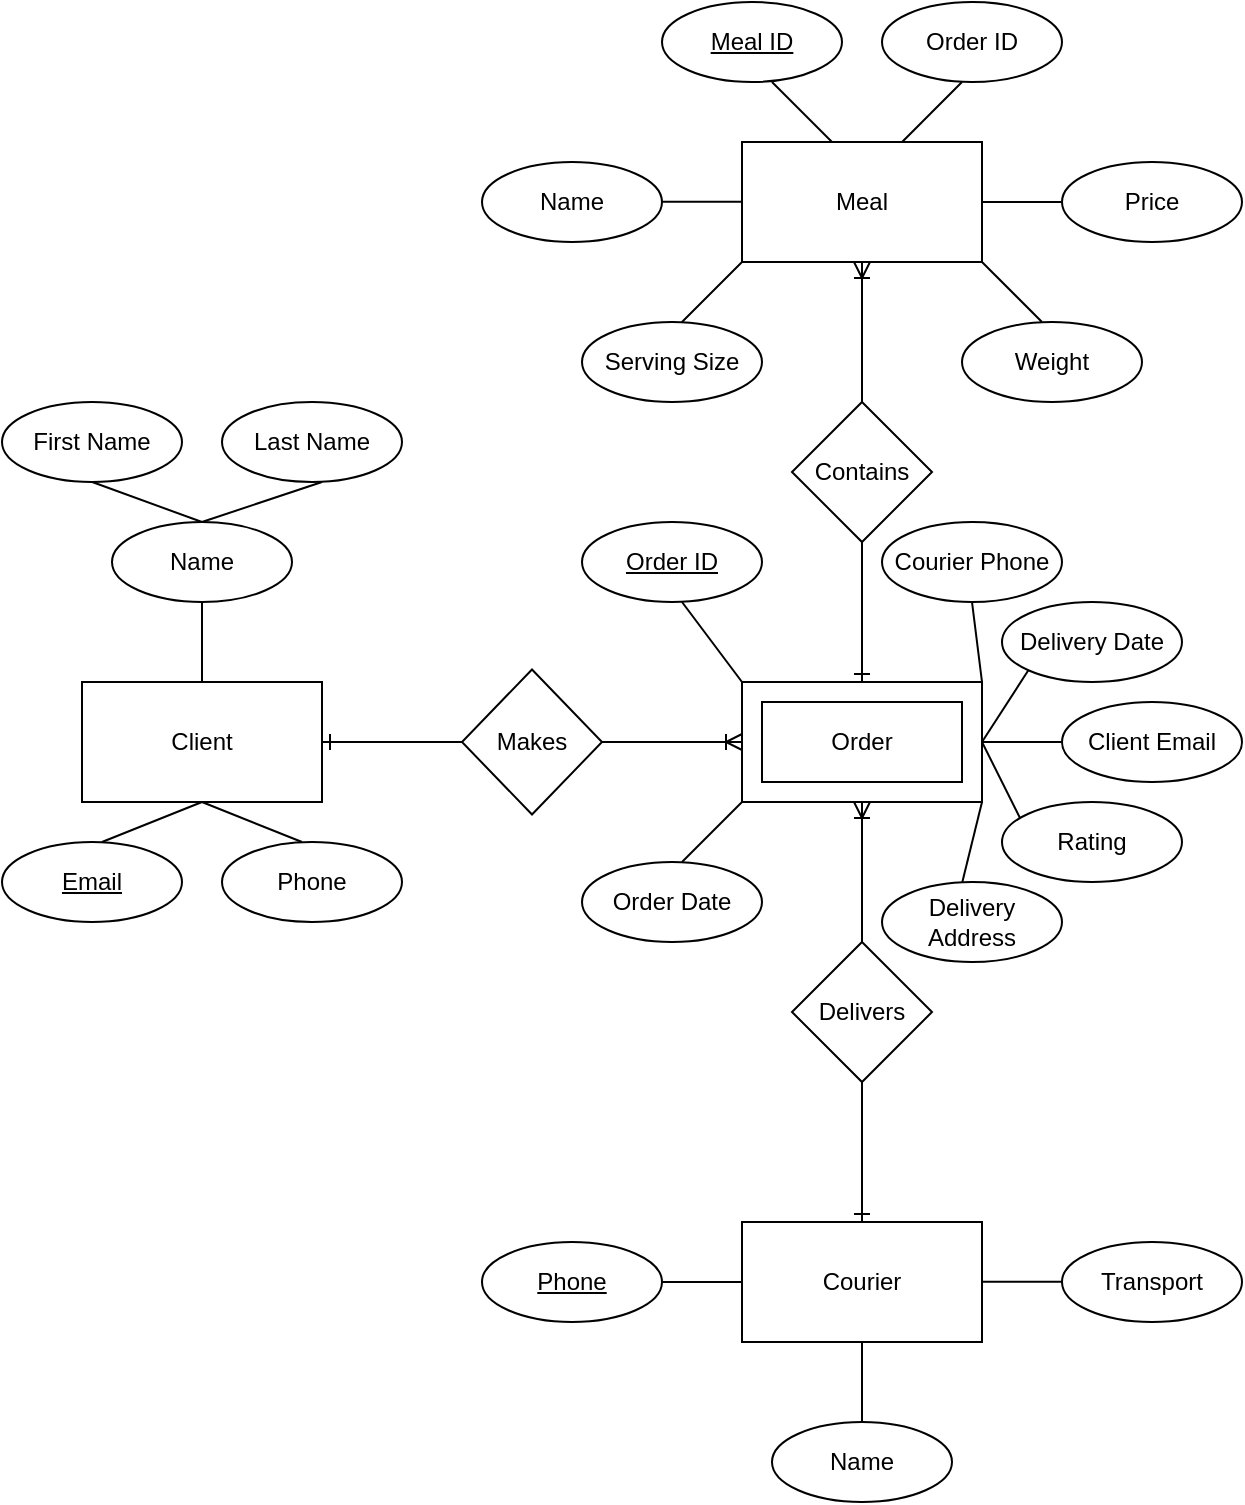 <mxfile version="24.7.16">
  <diagram name="Page-1" id="8ce9d11a-91a2-4d17-14d8-a56ed91bf033">
    <mxGraphModel dx="896" dy="1344" grid="1" gridSize="10" guides="1" tooltips="1" connect="1" arrows="1" fold="1" page="1" pageScale="1" pageWidth="1100" pageHeight="850" background="none" math="0" shadow="0">
      <root>
        <mxCell id="0" />
        <mxCell id="1" parent="0" />
        <mxCell id="rSOqw9Lhc0mJRmqFW2Uo-1" value="Client" style="rounded=0;whiteSpace=wrap;html=1;" parent="1" vertex="1">
          <mxGeometry x="160" y="280" width="120" height="60" as="geometry" />
        </mxCell>
        <mxCell id="rSOqw9Lhc0mJRmqFW2Uo-2" value="" style="rounded=0;whiteSpace=wrap;html=1;" parent="1" vertex="1">
          <mxGeometry x="490" y="280" width="120" height="60" as="geometry" />
        </mxCell>
        <mxCell id="rSOqw9Lhc0mJRmqFW2Uo-3" value="Order" style="rounded=0;whiteSpace=wrap;html=1;" parent="1" vertex="1">
          <mxGeometry x="500" y="290" width="100" height="40" as="geometry" />
        </mxCell>
        <mxCell id="rSOqw9Lhc0mJRmqFW2Uo-6" value="Makes" style="rhombus;whiteSpace=wrap;html=1;" parent="1" vertex="1">
          <mxGeometry x="350" y="273.75" width="70" height="72.5" as="geometry" />
        </mxCell>
        <mxCell id="rSOqw9Lhc0mJRmqFW2Uo-12" value="Phone" style="ellipse;whiteSpace=wrap;html=1;" parent="1" vertex="1">
          <mxGeometry x="230" y="360" width="90" height="40" as="geometry" />
        </mxCell>
        <mxCell id="rSOqw9Lhc0mJRmqFW2Uo-14" value="Name" style="ellipse;whiteSpace=wrap;html=1;" parent="1" vertex="1">
          <mxGeometry x="175" y="200" width="90" height="40" as="geometry" />
        </mxCell>
        <mxCell id="rSOqw9Lhc0mJRmqFW2Uo-15" value="" style="endArrow=none;html=1;rounded=0;" parent="1" edge="1">
          <mxGeometry width="50" height="50" relative="1" as="geometry">
            <mxPoint x="220" y="200" as="sourcePoint" />
            <mxPoint x="280" y="180" as="targetPoint" />
          </mxGeometry>
        </mxCell>
        <mxCell id="rSOqw9Lhc0mJRmqFW2Uo-16" value="" style="endArrow=none;html=1;rounded=0;entryX=0.486;entryY=0.988;entryDx=0;entryDy=0;entryPerimeter=0;" parent="1" target="rSOqw9Lhc0mJRmqFW2Uo-21" edge="1">
          <mxGeometry width="50" height="50" relative="1" as="geometry">
            <mxPoint x="220" y="200" as="sourcePoint" />
            <mxPoint x="160" y="190" as="targetPoint" />
          </mxGeometry>
        </mxCell>
        <mxCell id="rSOqw9Lhc0mJRmqFW2Uo-21" value="First Name" style="ellipse;whiteSpace=wrap;html=1;" parent="1" vertex="1">
          <mxGeometry x="120" y="140" width="90" height="40" as="geometry" />
        </mxCell>
        <mxCell id="rSOqw9Lhc0mJRmqFW2Uo-22" value="Last Name" style="ellipse;whiteSpace=wrap;html=1;" parent="1" vertex="1">
          <mxGeometry x="230" y="140" width="90" height="40" as="geometry" />
        </mxCell>
        <mxCell id="rSOqw9Lhc0mJRmqFW2Uo-31" value="" style="endArrow=none;html=1;rounded=0;entryX=0;entryY=0.5;entryDx=0;entryDy=0;" parent="1" edge="1">
          <mxGeometry width="50" height="50" relative="1" as="geometry">
            <mxPoint x="300" y="310" as="sourcePoint" />
            <mxPoint x="350" y="310" as="targetPoint" />
          </mxGeometry>
        </mxCell>
        <mxCell id="rSOqw9Lhc0mJRmqFW2Uo-32" value="" style="endArrow=none;html=1;rounded=0;" parent="1" edge="1">
          <mxGeometry width="50" height="50" relative="1" as="geometry">
            <mxPoint x="420" y="310" as="sourcePoint" />
            <mxPoint x="470" y="310" as="targetPoint" />
          </mxGeometry>
        </mxCell>
        <mxCell id="rSOqw9Lhc0mJRmqFW2Uo-33" value="Meal" style="rounded=0;whiteSpace=wrap;html=1;" parent="1" vertex="1">
          <mxGeometry x="490" y="10" width="120" height="60" as="geometry" />
        </mxCell>
        <mxCell id="rSOqw9Lhc0mJRmqFW2Uo-34" value="Contains" style="rhombus;whiteSpace=wrap;html=1;" parent="1" vertex="1">
          <mxGeometry x="515" y="140" width="70" height="70" as="geometry" />
        </mxCell>
        <mxCell id="rSOqw9Lhc0mJRmqFW2Uo-35" value="" style="endArrow=none;html=1;rounded=0;exitX=0.5;exitY=0;exitDx=0;exitDy=0;" parent="1" source="rSOqw9Lhc0mJRmqFW2Uo-34" edge="1">
          <mxGeometry width="50" height="50" relative="1" as="geometry">
            <mxPoint x="500" y="120" as="sourcePoint" />
            <mxPoint x="550" y="90" as="targetPoint" />
          </mxGeometry>
        </mxCell>
        <mxCell id="rSOqw9Lhc0mJRmqFW2Uo-36" value="" style="endArrow=none;html=1;rounded=0;" parent="1" edge="1">
          <mxGeometry width="50" height="50" relative="1" as="geometry">
            <mxPoint x="550" y="260" as="sourcePoint" />
            <mxPoint x="550" y="210" as="targetPoint" />
          </mxGeometry>
        </mxCell>
        <mxCell id="rSOqw9Lhc0mJRmqFW2Uo-37" value="Courier" style="rounded=0;whiteSpace=wrap;html=1;" parent="1" vertex="1">
          <mxGeometry x="490" y="550" width="120" height="60" as="geometry" />
        </mxCell>
        <mxCell id="rSOqw9Lhc0mJRmqFW2Uo-38" value="Delivers" style="rhombus;whiteSpace=wrap;html=1;" parent="1" vertex="1">
          <mxGeometry x="515" y="410" width="70" height="70" as="geometry" />
        </mxCell>
        <mxCell id="rSOqw9Lhc0mJRmqFW2Uo-39" value="" style="endArrow=none;html=1;rounded=0;exitX=0.5;exitY=0;exitDx=0;exitDy=0;" parent="1" source="rSOqw9Lhc0mJRmqFW2Uo-38" edge="1">
          <mxGeometry width="50" height="50" relative="1" as="geometry">
            <mxPoint x="500" y="390" as="sourcePoint" />
            <mxPoint x="550" y="360" as="targetPoint" />
          </mxGeometry>
        </mxCell>
        <mxCell id="rSOqw9Lhc0mJRmqFW2Uo-40" value="" style="endArrow=none;html=1;rounded=0;" parent="1" edge="1">
          <mxGeometry width="50" height="50" relative="1" as="geometry">
            <mxPoint x="550" y="530" as="sourcePoint" />
            <mxPoint x="550" y="480" as="targetPoint" />
          </mxGeometry>
        </mxCell>
        <mxCell id="rSOqw9Lhc0mJRmqFW2Uo-43" value="" style="endArrow=none;html=1;rounded=0;" parent="1" edge="1">
          <mxGeometry width="50" height="50" relative="1" as="geometry">
            <mxPoint x="220" y="280" as="sourcePoint" />
            <mxPoint x="220" y="240" as="targetPoint" />
          </mxGeometry>
        </mxCell>
        <mxCell id="rSOqw9Lhc0mJRmqFW2Uo-45" value="" style="endArrow=none;html=1;rounded=0;" parent="1" edge="1">
          <mxGeometry width="50" height="50" relative="1" as="geometry">
            <mxPoint x="170" y="360" as="sourcePoint" />
            <mxPoint x="220" y="340" as="targetPoint" />
          </mxGeometry>
        </mxCell>
        <mxCell id="rSOqw9Lhc0mJRmqFW2Uo-46" value="" style="endArrow=none;html=1;rounded=0;" parent="1" edge="1">
          <mxGeometry width="50" height="50" relative="1" as="geometry">
            <mxPoint x="270" y="360" as="sourcePoint" />
            <mxPoint x="220" y="340" as="targetPoint" />
          </mxGeometry>
        </mxCell>
        <mxCell id="rSOqw9Lhc0mJRmqFW2Uo-47" value="Email" style="ellipse;whiteSpace=wrap;html=1;fontStyle=4" parent="1" vertex="1">
          <mxGeometry x="120" y="360" width="90" height="40" as="geometry" />
        </mxCell>
        <mxCell id="rSOqw9Lhc0mJRmqFW2Uo-48" value="" style="endArrow=none;html=1;rounded=0;exitX=1;exitY=0.5;exitDx=0;exitDy=0;" parent="1" source="rSOqw9Lhc0mJRmqFW2Uo-49" edge="1">
          <mxGeometry width="50" height="50" relative="1" as="geometry">
            <mxPoint x="460" y="580" as="sourcePoint" />
            <mxPoint x="490" y="580" as="targetPoint" />
            <Array as="points">
              <mxPoint x="470" y="580" />
            </Array>
          </mxGeometry>
        </mxCell>
        <mxCell id="rSOqw9Lhc0mJRmqFW2Uo-49" value="Phone" style="ellipse;whiteSpace=wrap;html=1;fontStyle=4" parent="1" vertex="1">
          <mxGeometry x="360" y="560" width="90" height="40" as="geometry" />
        </mxCell>
        <mxCell id="rSOqw9Lhc0mJRmqFW2Uo-54" value="Transport" style="ellipse;whiteSpace=wrap;html=1;" parent="1" vertex="1">
          <mxGeometry x="650" y="560" width="90" height="40" as="geometry" />
        </mxCell>
        <mxCell id="rSOqw9Lhc0mJRmqFW2Uo-55" value="" style="endArrow=none;html=1;rounded=0;" parent="1" edge="1">
          <mxGeometry width="50" height="50" relative="1" as="geometry">
            <mxPoint x="610" y="579.71" as="sourcePoint" />
            <mxPoint x="610" y="580" as="targetPoint" />
          </mxGeometry>
        </mxCell>
        <mxCell id="rSOqw9Lhc0mJRmqFW2Uo-58" value="" style="endArrow=none;html=1;rounded=0;exitX=0.444;exitY=0.022;exitDx=0;exitDy=0;exitPerimeter=0;" parent="1" source="rSOqw9Lhc0mJRmqFW2Uo-63" edge="1">
          <mxGeometry width="50" height="50" relative="1" as="geometry">
            <mxPoint x="610" y="370" as="sourcePoint" />
            <mxPoint x="610" y="340" as="targetPoint" />
          </mxGeometry>
        </mxCell>
        <mxCell id="rSOqw9Lhc0mJRmqFW2Uo-59" value="" style="endArrow=none;html=1;rounded=0;exitX=0.5;exitY=1;exitDx=0;exitDy=0;" parent="1" source="rSOqw9Lhc0mJRmqFW2Uo-61" edge="1">
          <mxGeometry width="50" height="50" relative="1" as="geometry">
            <mxPoint x="610" y="240" as="sourcePoint" />
            <mxPoint x="610" y="280" as="targetPoint" />
          </mxGeometry>
        </mxCell>
        <mxCell id="rSOqw9Lhc0mJRmqFW2Uo-60" value="" style="endArrow=none;html=1;rounded=0;entryX=0;entryY=1;entryDx=0;entryDy=0;" parent="1" target="rSOqw9Lhc0mJRmqFW2Uo-62" edge="1">
          <mxGeometry width="50" height="50" relative="1" as="geometry">
            <mxPoint x="610" y="310" as="sourcePoint" />
            <mxPoint x="630" y="270" as="targetPoint" />
          </mxGeometry>
        </mxCell>
        <mxCell id="rSOqw9Lhc0mJRmqFW2Uo-61" value="Courier Phone" style="ellipse;whiteSpace=wrap;html=1;" parent="1" vertex="1">
          <mxGeometry x="560" y="200" width="90" height="40" as="geometry" />
        </mxCell>
        <mxCell id="rSOqw9Lhc0mJRmqFW2Uo-62" value="Delivery Date" style="ellipse;whiteSpace=wrap;html=1;" parent="1" vertex="1">
          <mxGeometry x="620" y="240" width="90" height="40" as="geometry" />
        </mxCell>
        <mxCell id="rSOqw9Lhc0mJRmqFW2Uo-63" value="Delivery Address" style="ellipse;whiteSpace=wrap;html=1;" parent="1" vertex="1">
          <mxGeometry x="560" y="380" width="90" height="40" as="geometry" />
        </mxCell>
        <mxCell id="rSOqw9Lhc0mJRmqFW2Uo-66" value="" style="endArrow=none;html=1;rounded=0;" parent="1" edge="1">
          <mxGeometry width="50" height="50" relative="1" as="geometry">
            <mxPoint x="460" y="370" as="sourcePoint" />
            <mxPoint x="490" y="340" as="targetPoint" />
          </mxGeometry>
        </mxCell>
        <mxCell id="rSOqw9Lhc0mJRmqFW2Uo-67" value="Order Date" style="ellipse;whiteSpace=wrap;html=1;" parent="1" vertex="1">
          <mxGeometry x="410" y="370" width="90" height="40" as="geometry" />
        </mxCell>
        <mxCell id="rSOqw9Lhc0mJRmqFW2Uo-68" value="" style="endArrow=none;html=1;rounded=0;" parent="1" edge="1">
          <mxGeometry width="50" height="50" relative="1" as="geometry">
            <mxPoint x="460" y="240" as="sourcePoint" />
            <mxPoint x="490" y="280" as="targetPoint" />
          </mxGeometry>
        </mxCell>
        <mxCell id="rSOqw9Lhc0mJRmqFW2Uo-69" value="Order ID" style="ellipse;whiteSpace=wrap;html=1;fontStyle=4" parent="1" vertex="1">
          <mxGeometry x="410" y="200" width="90" height="40" as="geometry" />
        </mxCell>
        <mxCell id="rSOqw9Lhc0mJRmqFW2Uo-70" value="" style="endArrow=none;html=1;rounded=0;" parent="1" edge="1">
          <mxGeometry width="50" height="50" relative="1" as="geometry">
            <mxPoint x="610" y="310" as="sourcePoint" />
            <mxPoint x="630" y="350" as="targetPoint" />
          </mxGeometry>
        </mxCell>
        <mxCell id="rSOqw9Lhc0mJRmqFW2Uo-71" value="Rating" style="ellipse;whiteSpace=wrap;html=1;" parent="1" vertex="1">
          <mxGeometry x="620" y="340" width="90" height="40" as="geometry" />
        </mxCell>
        <mxCell id="rSOqw9Lhc0mJRmqFW2Uo-72" value="Weight" style="ellipse;whiteSpace=wrap;html=1;" parent="1" vertex="1">
          <mxGeometry x="600" y="100" width="90" height="40" as="geometry" />
        </mxCell>
        <mxCell id="rSOqw9Lhc0mJRmqFW2Uo-75" value="Serving Size" style="ellipse;whiteSpace=wrap;html=1;" parent="1" vertex="1">
          <mxGeometry x="410" y="100" width="90" height="40" as="geometry" />
        </mxCell>
        <mxCell id="rSOqw9Lhc0mJRmqFW2Uo-80" value="Price" style="ellipse;whiteSpace=wrap;html=1;" parent="1" vertex="1">
          <mxGeometry x="650" y="20" width="90" height="40" as="geometry" />
        </mxCell>
        <mxCell id="rSOqw9Lhc0mJRmqFW2Uo-81" value="Name" style="ellipse;whiteSpace=wrap;html=1;" parent="1" vertex="1">
          <mxGeometry x="360" y="20" width="90" height="40" as="geometry" />
        </mxCell>
        <mxCell id="vYzgpiAZjCIoSgW5H6_z-2" value="" style="endArrow=ERone;html=1;rounded=0;entryX=1;entryY=0.5;entryDx=0;entryDy=0;endFill=0;" parent="1" target="rSOqw9Lhc0mJRmqFW2Uo-1" edge="1">
          <mxGeometry width="50" height="50" relative="1" as="geometry">
            <mxPoint x="300" y="310" as="sourcePoint" />
            <mxPoint x="350" y="260" as="targetPoint" />
          </mxGeometry>
        </mxCell>
        <mxCell id="vYzgpiAZjCIoSgW5H6_z-3" value="" style="endArrow=ERoneToMany;html=1;rounded=0;entryX=0;entryY=0.5;entryDx=0;entryDy=0;endFill=0;" parent="1" target="rSOqw9Lhc0mJRmqFW2Uo-2" edge="1">
          <mxGeometry width="50" height="50" relative="1" as="geometry">
            <mxPoint x="470" y="310" as="sourcePoint" />
            <mxPoint x="520" y="260" as="targetPoint" />
          </mxGeometry>
        </mxCell>
        <mxCell id="vYzgpiAZjCIoSgW5H6_z-4" value="" style="endArrow=ERoneToMany;html=1;rounded=0;entryX=0.5;entryY=1;entryDx=0;entryDy=0;endFill=0;" parent="1" target="rSOqw9Lhc0mJRmqFW2Uo-2" edge="1">
          <mxGeometry width="50" height="50" relative="1" as="geometry">
            <mxPoint x="550" y="360" as="sourcePoint" />
            <mxPoint x="500" y="320" as="targetPoint" />
          </mxGeometry>
        </mxCell>
        <mxCell id="vYzgpiAZjCIoSgW5H6_z-6" value="" style="endArrow=ERone;html=1;rounded=0;entryX=0.5;entryY=0;entryDx=0;entryDy=0;endFill=0;" parent="1" target="rSOqw9Lhc0mJRmqFW2Uo-37" edge="1">
          <mxGeometry width="50" height="50" relative="1" as="geometry">
            <mxPoint x="550" y="530" as="sourcePoint" />
            <mxPoint x="290" y="320" as="targetPoint" />
          </mxGeometry>
        </mxCell>
        <mxCell id="vYzgpiAZjCIoSgW5H6_z-7" value="" style="endArrow=ERone;html=1;rounded=0;entryX=0.5;entryY=0;entryDx=0;entryDy=0;endFill=0;" parent="1" target="rSOqw9Lhc0mJRmqFW2Uo-2" edge="1">
          <mxGeometry width="50" height="50" relative="1" as="geometry">
            <mxPoint x="550" y="260" as="sourcePoint" />
            <mxPoint x="579.6" y="280" as="targetPoint" />
          </mxGeometry>
        </mxCell>
        <mxCell id="vYzgpiAZjCIoSgW5H6_z-8" value="" style="endArrow=ERoneToMany;html=1;rounded=0;entryX=0.5;entryY=1;entryDx=0;entryDy=0;endFill=0;" parent="1" target="rSOqw9Lhc0mJRmqFW2Uo-33" edge="1">
          <mxGeometry width="50" height="50" relative="1" as="geometry">
            <mxPoint x="550" y="90" as="sourcePoint" />
            <mxPoint x="500" y="320" as="targetPoint" />
          </mxGeometry>
        </mxCell>
        <mxCell id="vYzgpiAZjCIoSgW5H6_z-9" value="" style="endArrow=none;html=1;rounded=0;exitX=1;exitY=0.5;exitDx=0;exitDy=0;" parent="1" edge="1">
          <mxGeometry width="50" height="50" relative="1" as="geometry">
            <mxPoint x="610" y="579.83" as="sourcePoint" />
            <mxPoint x="650" y="579.83" as="targetPoint" />
            <Array as="points">
              <mxPoint x="630" y="579.83" />
            </Array>
          </mxGeometry>
        </mxCell>
        <mxCell id="vYzgpiAZjCIoSgW5H6_z-13" value="" style="endArrow=none;html=1;rounded=0;" parent="1" edge="1">
          <mxGeometry width="50" height="50" relative="1" as="geometry">
            <mxPoint x="550" y="650" as="sourcePoint" />
            <mxPoint x="550" y="610" as="targetPoint" />
          </mxGeometry>
        </mxCell>
        <mxCell id="vYzgpiAZjCIoSgW5H6_z-14" value="Name" style="ellipse;whiteSpace=wrap;html=1;" parent="1" vertex="1">
          <mxGeometry x="505" y="650" width="90" height="40" as="geometry" />
        </mxCell>
        <mxCell id="vYzgpiAZjCIoSgW5H6_z-15" value="Client Email" style="ellipse;whiteSpace=wrap;html=1;" parent="1" vertex="1">
          <mxGeometry x="650" y="290" width="90" height="40" as="geometry" />
        </mxCell>
        <mxCell id="vYzgpiAZjCIoSgW5H6_z-16" value="" style="endArrow=none;html=1;rounded=0;entryX=0;entryY=0.5;entryDx=0;entryDy=0;" parent="1" target="vYzgpiAZjCIoSgW5H6_z-15" edge="1">
          <mxGeometry width="50" height="50" relative="1" as="geometry">
            <mxPoint x="610" y="310" as="sourcePoint" />
            <mxPoint x="660" y="260" as="targetPoint" />
          </mxGeometry>
        </mxCell>
        <mxCell id="HHUf8EbUZfw_1mM0tJAc-1" value="" style="endArrow=none;html=1;rounded=0;" edge="1" parent="1">
          <mxGeometry width="50" height="50" relative="1" as="geometry">
            <mxPoint x="570.06" y="10" as="sourcePoint" />
            <mxPoint x="600" y="-20" as="targetPoint" />
          </mxGeometry>
        </mxCell>
        <mxCell id="HHUf8EbUZfw_1mM0tJAc-2" value="Meal ID" style="ellipse;whiteSpace=wrap;html=1;fontStyle=4" vertex="1" parent="1">
          <mxGeometry x="450" y="-60" width="90" height="40" as="geometry" />
        </mxCell>
        <mxCell id="HHUf8EbUZfw_1mM0tJAc-3" value="" style="endArrow=none;html=1;rounded=0;entryX=0;entryY=1;entryDx=0;entryDy=0;" edge="1" parent="1">
          <mxGeometry width="50" height="50" relative="1" as="geometry">
            <mxPoint x="460" y="100" as="sourcePoint" />
            <mxPoint x="490" y="70" as="targetPoint" />
          </mxGeometry>
        </mxCell>
        <mxCell id="HHUf8EbUZfw_1mM0tJAc-4" value="" style="endArrow=none;html=1;rounded=0;" edge="1" parent="1">
          <mxGeometry width="50" height="50" relative="1" as="geometry">
            <mxPoint x="610" y="40" as="sourcePoint" />
            <mxPoint x="650" y="40" as="targetPoint" />
          </mxGeometry>
        </mxCell>
        <mxCell id="HHUf8EbUZfw_1mM0tJAc-5" value="" style="endArrow=none;html=1;rounded=0;" edge="1" parent="1">
          <mxGeometry width="50" height="50" relative="1" as="geometry">
            <mxPoint x="640" y="100" as="sourcePoint" />
            <mxPoint x="610" y="70" as="targetPoint" />
          </mxGeometry>
        </mxCell>
        <mxCell id="HHUf8EbUZfw_1mM0tJAc-8" value="Order ID" style="ellipse;whiteSpace=wrap;html=1;fontStyle=0" vertex="1" parent="1">
          <mxGeometry x="560" y="-60" width="90" height="40" as="geometry" />
        </mxCell>
        <mxCell id="HHUf8EbUZfw_1mM0tJAc-9" value="" style="endArrow=none;html=1;rounded=0;" edge="1" parent="1">
          <mxGeometry width="50" height="50" relative="1" as="geometry">
            <mxPoint x="450" y="39.83" as="sourcePoint" />
            <mxPoint x="490" y="39.83" as="targetPoint" />
          </mxGeometry>
        </mxCell>
        <mxCell id="HHUf8EbUZfw_1mM0tJAc-11" value="" style="endArrow=none;html=1;rounded=0;exitX=0.75;exitY=0;exitDx=0;exitDy=0;" edge="1" parent="1">
          <mxGeometry width="50" height="50" relative="1" as="geometry">
            <mxPoint x="535.0" y="10" as="sourcePoint" />
            <mxPoint x="505" y="-20" as="targetPoint" />
          </mxGeometry>
        </mxCell>
      </root>
    </mxGraphModel>
  </diagram>
</mxfile>
